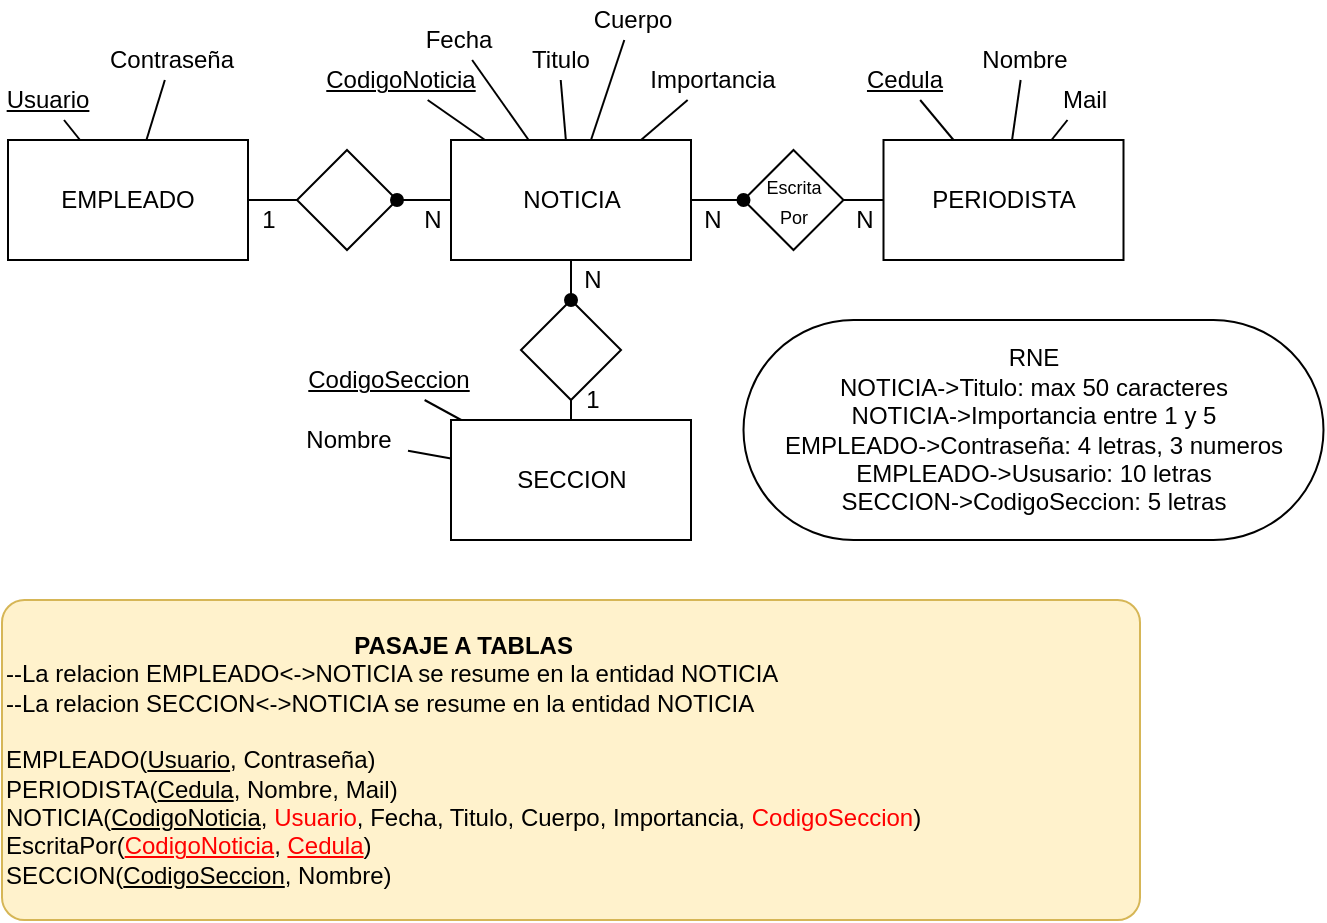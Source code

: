 <mxfile version="15.5.0" type="device"><diagram id="pttx1c3ublRSdydFh0Vf" name="Page-1"><mxGraphModel dx="647" dy="579" grid="1" gridSize="10" guides="1" tooltips="1" connect="1" arrows="1" fold="1" page="1" pageScale="1" pageWidth="827" pageHeight="1169" math="0" shadow="0"><root><mxCell id="0aVJH4nmEEroSEqk81xD-0"/><mxCell id="0aVJH4nmEEroSEqk81xD-1" parent="0aVJH4nmEEroSEqk81xD-0"/><mxCell id="0ZE4XkVOHB6mb273xSg6-0" value="&lt;font style=&quot;font-size: 9px&quot;&gt;Escrita&lt;br&gt;Por&lt;/font&gt;" style="rhombus;whiteSpace=wrap;html=1;" parent="0aVJH4nmEEroSEqk81xD-1" vertex="1"><mxGeometry x="430.75" y="105" width="50" height="50" as="geometry"/></mxCell><mxCell id="0ZE4XkVOHB6mb273xSg6-1" value="" style="rhombus;whiteSpace=wrap;html=1;strokeWidth=1;" parent="0aVJH4nmEEroSEqk81xD-1" vertex="1"><mxGeometry x="207.5" y="105" width="50" height="50" as="geometry"/></mxCell><mxCell id="0ZE4XkVOHB6mb273xSg6-2" value="" style="rhombus;whiteSpace=wrap;html=1;" parent="0aVJH4nmEEroSEqk81xD-1" vertex="1"><mxGeometry x="319.5" y="180" width="50" height="50" as="geometry"/></mxCell><mxCell id="0ZE4XkVOHB6mb273xSg6-3" style="rounded=0;orthogonalLoop=1;jettySize=auto;html=1;endArrow=none;endFill=0;" parent="0aVJH4nmEEroSEqk81xD-1" source="0ZE4XkVOHB6mb273xSg6-5" target="0ZE4XkVOHB6mb273xSg6-7" edge="1"><mxGeometry relative="1" as="geometry"/></mxCell><mxCell id="0ZE4XkVOHB6mb273xSg6-4" style="rounded=0;orthogonalLoop=1;jettySize=auto;html=1;endArrow=none;endFill=0;" parent="0aVJH4nmEEroSEqk81xD-1" source="0ZE4XkVOHB6mb273xSg6-5" target="0ZE4XkVOHB6mb273xSg6-8" edge="1"><mxGeometry relative="1" as="geometry"/></mxCell><mxCell id="0ZE4XkVOHB6mb273xSg6-5" value="NOTICIA" style="rounded=0;whiteSpace=wrap;html=1;" parent="0aVJH4nmEEroSEqk81xD-1" vertex="1"><mxGeometry x="284.5" y="100" width="120" height="60" as="geometry"/></mxCell><mxCell id="0ZE4XkVOHB6mb273xSg6-6" value="PERIODISTA" style="rounded=0;whiteSpace=wrap;html=1;" parent="0aVJH4nmEEroSEqk81xD-1" vertex="1"><mxGeometry x="500.75" y="100" width="120" height="60" as="geometry"/></mxCell><mxCell id="0ZE4XkVOHB6mb273xSg6-7" value="CodigoNoticia" style="text;html=1;align=center;verticalAlign=middle;resizable=0;points=[];autosize=1;strokeColor=none;fontStyle=4" parent="0aVJH4nmEEroSEqk81xD-1" vertex="1"><mxGeometry x="213.5" y="60" width="90" height="20" as="geometry"/></mxCell><mxCell id="0ZE4XkVOHB6mb273xSg6-8" value="Fecha" style="text;html=1;align=center;verticalAlign=middle;resizable=0;points=[];autosize=1;strokeColor=none;" parent="0aVJH4nmEEroSEqk81xD-1" vertex="1"><mxGeometry x="263" y="40" width="50" height="20" as="geometry"/></mxCell><mxCell id="0ZE4XkVOHB6mb273xSg6-9" style="rounded=0;orthogonalLoop=1;jettySize=auto;html=1;endArrow=none;endFill=0;" parent="0aVJH4nmEEroSEqk81xD-1" source="0ZE4XkVOHB6mb273xSg6-10" target="0ZE4XkVOHB6mb273xSg6-5" edge="1"><mxGeometry relative="1" as="geometry"/></mxCell><mxCell id="0ZE4XkVOHB6mb273xSg6-10" value="Titulo" style="text;html=1;align=center;verticalAlign=middle;resizable=0;points=[];autosize=1;strokeColor=none;" parent="0aVJH4nmEEroSEqk81xD-1" vertex="1"><mxGeometry x="313.5" y="50" width="50" height="20" as="geometry"/></mxCell><mxCell id="0ZE4XkVOHB6mb273xSg6-11" style="edgeStyle=orthogonalEdgeStyle;rounded=0;orthogonalLoop=1;jettySize=auto;html=1;endArrow=none;endFill=0;startArrow=oval;startFill=1;" parent="0aVJH4nmEEroSEqk81xD-1" source="0ZE4XkVOHB6mb273xSg6-0" target="0ZE4XkVOHB6mb273xSg6-5" edge="1"><mxGeometry relative="1" as="geometry"/></mxCell><mxCell id="0ZE4XkVOHB6mb273xSg6-12" style="edgeStyle=orthogonalEdgeStyle;rounded=0;orthogonalLoop=1;jettySize=auto;html=1;endArrow=none;endFill=0;" parent="0aVJH4nmEEroSEqk81xD-1" source="0ZE4XkVOHB6mb273xSg6-0" target="0ZE4XkVOHB6mb273xSg6-6" edge="1"><mxGeometry relative="1" as="geometry"/></mxCell><mxCell id="0ZE4XkVOHB6mb273xSg6-13" value="N" style="text;html=1;align=center;verticalAlign=middle;resizable=0;points=[];autosize=1;strokeColor=none;" parent="0aVJH4nmEEroSEqk81xD-1" vertex="1"><mxGeometry x="404.5" y="130" width="20" height="20" as="geometry"/></mxCell><mxCell id="0ZE4XkVOHB6mb273xSg6-14" value="N" style="text;html=1;align=center;verticalAlign=middle;resizable=0;points=[];autosize=1;strokeColor=none;" parent="0aVJH4nmEEroSEqk81xD-1" vertex="1"><mxGeometry x="480.75" y="130" width="20" height="20" as="geometry"/></mxCell><mxCell id="0ZE4XkVOHB6mb273xSg6-22" style="edgeStyle=none;rounded=0;orthogonalLoop=1;jettySize=auto;html=1;endArrow=none;endFill=0;" parent="0aVJH4nmEEroSEqk81xD-1" source="0ZE4XkVOHB6mb273xSg6-23" target="0ZE4XkVOHB6mb273xSg6-6" edge="1"><mxGeometry relative="1" as="geometry"/></mxCell><mxCell id="0ZE4XkVOHB6mb273xSg6-23" value="Cedula" style="text;html=1;align=center;verticalAlign=middle;resizable=0;points=[];autosize=1;strokeColor=none;fontStyle=4" parent="0aVJH4nmEEroSEqk81xD-1" vertex="1"><mxGeometry x="480.75" y="60" width="60" height="20" as="geometry"/></mxCell><mxCell id="0ZE4XkVOHB6mb273xSg6-24" style="edgeStyle=none;rounded=0;orthogonalLoop=1;jettySize=auto;html=1;endArrow=none;endFill=0;" parent="0aVJH4nmEEroSEqk81xD-1" source="0ZE4XkVOHB6mb273xSg6-25" target="0ZE4XkVOHB6mb273xSg6-6" edge="1"><mxGeometry relative="1" as="geometry"/></mxCell><mxCell id="0ZE4XkVOHB6mb273xSg6-25" value="Nombre" style="text;html=1;align=center;verticalAlign=middle;resizable=0;points=[];autosize=1;strokeColor=none;" parent="0aVJH4nmEEroSEqk81xD-1" vertex="1"><mxGeometry x="540.75" y="50" width="60" height="20" as="geometry"/></mxCell><mxCell id="0ZE4XkVOHB6mb273xSg6-26" style="edgeStyle=none;rounded=0;orthogonalLoop=1;jettySize=auto;html=1;endArrow=none;endFill=0;" parent="0aVJH4nmEEroSEqk81xD-1" source="0ZE4XkVOHB6mb273xSg6-27" target="0ZE4XkVOHB6mb273xSg6-6" edge="1"><mxGeometry relative="1" as="geometry"/></mxCell><mxCell id="0ZE4XkVOHB6mb273xSg6-27" value="Mail" style="text;html=1;align=center;verticalAlign=middle;resizable=0;points=[];autosize=1;strokeColor=none;" parent="0aVJH4nmEEroSEqk81xD-1" vertex="1"><mxGeometry x="580.75" y="70" width="40" height="20" as="geometry"/></mxCell><mxCell id="0ZE4XkVOHB6mb273xSg6-28" value="SECCION" style="rounded=0;whiteSpace=wrap;html=1;" parent="0aVJH4nmEEroSEqk81xD-1" vertex="1"><mxGeometry x="284.5" y="240" width="120" height="60" as="geometry"/></mxCell><mxCell id="0ZE4XkVOHB6mb273xSg6-29" style="edgeStyle=none;rounded=0;orthogonalLoop=1;jettySize=auto;html=1;endArrow=none;endFill=0;" parent="0aVJH4nmEEroSEqk81xD-1" source="0ZE4XkVOHB6mb273xSg6-30" target="0ZE4XkVOHB6mb273xSg6-28" edge="1"><mxGeometry relative="1" as="geometry"><mxPoint x="-5.5" y="150" as="sourcePoint"/></mxGeometry></mxCell><mxCell id="0ZE4XkVOHB6mb273xSg6-30" value="CodigoSeccion" style="text;html=1;align=center;verticalAlign=middle;resizable=0;points=[];autosize=1;strokeColor=none;fontStyle=4" parent="0aVJH4nmEEroSEqk81xD-1" vertex="1"><mxGeometry x="203" y="210" width="100" height="20" as="geometry"/></mxCell><mxCell id="0ZE4XkVOHB6mb273xSg6-31" style="edgeStyle=none;rounded=0;orthogonalLoop=1;jettySize=auto;html=1;endArrow=none;endFill=0;" parent="0aVJH4nmEEroSEqk81xD-1" source="0ZE4XkVOHB6mb273xSg6-32" target="0ZE4XkVOHB6mb273xSg6-28" edge="1"><mxGeometry relative="1" as="geometry"/></mxCell><mxCell id="0ZE4XkVOHB6mb273xSg6-32" value="Nombre" style="text;html=1;align=center;verticalAlign=middle;resizable=0;points=[];autosize=1;strokeColor=none;" parent="0aVJH4nmEEroSEqk81xD-1" vertex="1"><mxGeometry x="203" y="240" width="60" height="20" as="geometry"/></mxCell><mxCell id="0ZE4XkVOHB6mb273xSg6-33" style="edgeStyle=orthogonalEdgeStyle;rounded=0;orthogonalLoop=1;jettySize=auto;html=1;endArrow=none;endFill=0;" parent="0aVJH4nmEEroSEqk81xD-1" source="0ZE4XkVOHB6mb273xSg6-2" target="0ZE4XkVOHB6mb273xSg6-28" edge="1"><mxGeometry relative="1" as="geometry"><mxPoint x="113.5" y="255" as="targetPoint"/><Array as="points"><mxPoint x="344.5" y="230"/><mxPoint x="344.5" y="230"/></Array></mxGeometry></mxCell><mxCell id="0ZE4XkVOHB6mb273xSg6-34" style="edgeStyle=orthogonalEdgeStyle;rounded=0;orthogonalLoop=1;jettySize=auto;html=1;endArrow=none;endFill=0;startArrow=oval;startFill=1;" parent="0aVJH4nmEEroSEqk81xD-1" source="0ZE4XkVOHB6mb273xSg6-2" target="0ZE4XkVOHB6mb273xSg6-5" edge="1"><mxGeometry relative="1" as="geometry"><mxPoint x="214.5" y="260" as="targetPoint"/></mxGeometry></mxCell><mxCell id="0ZE4XkVOHB6mb273xSg6-35" value="N" style="text;html=1;align=center;verticalAlign=middle;resizable=0;points=[];autosize=1;strokeColor=none;" parent="0aVJH4nmEEroSEqk81xD-1" vertex="1"><mxGeometry x="344.5" y="160" width="20" height="20" as="geometry"/></mxCell><mxCell id="0ZE4XkVOHB6mb273xSg6-36" value="1" style="text;html=1;align=center;verticalAlign=middle;resizable=0;points=[];autosize=1;strokeColor=none;" parent="0aVJH4nmEEroSEqk81xD-1" vertex="1"><mxGeometry x="344.5" y="220" width="20" height="20" as="geometry"/></mxCell><mxCell id="0ZE4XkVOHB6mb273xSg6-37" value="EMPLEADO" style="rounded=0;whiteSpace=wrap;html=1;" parent="0aVJH4nmEEroSEqk81xD-1" vertex="1"><mxGeometry x="63" y="100" width="120" height="60" as="geometry"/></mxCell><mxCell id="0ZE4XkVOHB6mb273xSg6-38" style="edgeStyle=none;rounded=0;orthogonalLoop=1;jettySize=auto;html=1;endArrow=none;endFill=0;" parent="0aVJH4nmEEroSEqk81xD-1" source="0ZE4XkVOHB6mb273xSg6-39" target="0ZE4XkVOHB6mb273xSg6-37" edge="1"><mxGeometry relative="1" as="geometry"/></mxCell><mxCell id="0ZE4XkVOHB6mb273xSg6-39" value="Contraseña" style="text;html=1;strokeColor=none;fillColor=none;align=center;verticalAlign=middle;whiteSpace=wrap;rounded=0;" parent="0aVJH4nmEEroSEqk81xD-1" vertex="1"><mxGeometry x="124.5" y="50" width="40" height="20" as="geometry"/></mxCell><mxCell id="0ZE4XkVOHB6mb273xSg6-40" style="edgeStyle=none;rounded=0;orthogonalLoop=1;jettySize=auto;html=1;endArrow=none;endFill=0;" parent="0aVJH4nmEEroSEqk81xD-1" source="0ZE4XkVOHB6mb273xSg6-41" target="0ZE4XkVOHB6mb273xSg6-37" edge="1"><mxGeometry relative="1" as="geometry"/></mxCell><mxCell id="0ZE4XkVOHB6mb273xSg6-41" value="Usuario" style="text;html=1;strokeColor=none;fillColor=none;align=center;verticalAlign=middle;whiteSpace=wrap;rounded=0;fontStyle=4" parent="0aVJH4nmEEroSEqk81xD-1" vertex="1"><mxGeometry x="63" y="70" width="40" height="20" as="geometry"/></mxCell><mxCell id="0ZE4XkVOHB6mb273xSg6-42" style="edgeStyle=orthogonalEdgeStyle;rounded=0;orthogonalLoop=1;jettySize=auto;html=1;endArrow=none;endFill=0;" parent="0aVJH4nmEEroSEqk81xD-1" source="0ZE4XkVOHB6mb273xSg6-1" target="0ZE4XkVOHB6mb273xSg6-37" edge="1"><mxGeometry relative="1" as="geometry"><mxPoint x="176.5" y="130" as="targetPoint"/></mxGeometry></mxCell><mxCell id="0ZE4XkVOHB6mb273xSg6-43" style="edgeStyle=orthogonalEdgeStyle;rounded=0;orthogonalLoop=1;jettySize=auto;html=1;endArrow=none;endFill=0;startArrow=oval;startFill=1;" parent="0aVJH4nmEEroSEqk81xD-1" source="0ZE4XkVOHB6mb273xSg6-1" target="0ZE4XkVOHB6mb273xSg6-5" edge="1"><mxGeometry relative="1" as="geometry"><mxPoint x="260.5" y="130" as="targetPoint"/></mxGeometry></mxCell><mxCell id="0ZE4XkVOHB6mb273xSg6-44" value="N" style="text;html=1;align=center;verticalAlign=middle;resizable=0;points=[];autosize=1;strokeColor=none;" parent="0aVJH4nmEEroSEqk81xD-1" vertex="1"><mxGeometry x="264.5" y="130" width="20" height="20" as="geometry"/></mxCell><mxCell id="0ZE4XkVOHB6mb273xSg6-45" value="1" style="text;html=1;align=center;verticalAlign=middle;resizable=0;points=[];autosize=1;strokeColor=none;" parent="0aVJH4nmEEroSEqk81xD-1" vertex="1"><mxGeometry x="183" y="130" width="20" height="20" as="geometry"/></mxCell><mxCell id="0ZE4XkVOHB6mb273xSg6-46" value="&lt;div align=&quot;center&quot;&gt;&lt;b&gt;PASAJE A TABLAS&lt;/b&gt;&lt;/div&gt;&lt;div align=&quot;left&quot;&gt;--La relacion EMPLEADO&amp;lt;-&amp;gt;NOTICIA se resume en la entidad NOTICIA&lt;/div&gt;&lt;div align=&quot;left&quot;&gt;--La relacion SECCION&amp;lt;-&amp;gt;NOTICIA se resume en la entidad NOTICIA&lt;/div&gt;&lt;div align=&quot;left&quot;&gt;&lt;br&gt;&lt;/div&gt;&lt;div align=&quot;left&quot;&gt;EMPLEADO(&lt;u&gt;Usuario&lt;/u&gt;, Contraseña)&lt;/div&gt;&lt;div align=&quot;left&quot;&gt;PERIODISTA(&lt;u&gt;Cedula&lt;/u&gt;, Nombre, Mail)&lt;br&gt;&lt;/div&gt;&lt;div align=&quot;left&quot;&gt;NOTICIA(&lt;u&gt;CodigoNoticia&lt;/u&gt;, &lt;font color=&quot;#FF0000&quot;&gt;Usuario&lt;/font&gt;, Fecha, Titulo, Cuerpo, Importancia, &lt;font color=&quot;#ff0000&quot;&gt;CodigoSeccion&lt;/font&gt;)&lt;/div&gt;&lt;div align=&quot;left&quot;&gt;EscritaPor(&lt;font color=&quot;#FF0000&quot;&gt;&lt;u&gt;CodigoNoticia&lt;/u&gt;&lt;/font&gt;, &lt;font color=&quot;#FF0000&quot;&gt;&lt;u&gt;Cedula&lt;/u&gt;&lt;/font&gt;)&lt;br&gt;&lt;/div&gt;&lt;div align=&quot;left&quot;&gt;SECCION(&lt;u&gt;CodigoSeccion&lt;/u&gt;, Nombre)&lt;/div&gt;" style="rounded=1;whiteSpace=wrap;html=1;align=left;fillColor=#fff2cc;strokeColor=#d6b656;arcSize=7;" parent="0aVJH4nmEEroSEqk81xD-1" vertex="1"><mxGeometry x="60" y="330" width="569" height="160" as="geometry"/></mxCell><mxCell id="0ZE4XkVOHB6mb273xSg6-47" value="RNE&lt;br&gt;&lt;div&gt;NOTICIA-&amp;gt;Titulo: max 50 caracteres&lt;/div&gt;&lt;div&gt;NOTICIA-&amp;gt;Importancia entre 1 y 5&lt;br&gt;&lt;/div&gt;EMPLEADO-&amp;gt;Contraseña: 4 letras, 3 numeros&lt;br&gt;&lt;div&gt;EMPLEADO-&amp;gt;Ususario: 10 letras&lt;/div&gt;&lt;div&gt;SECCION-&amp;gt;CodigoSeccion: 5 letras&lt;/div&gt;" style="rounded=1;whiteSpace=wrap;html=1;arcSize=50;" parent="0aVJH4nmEEroSEqk81xD-1" vertex="1"><mxGeometry x="430.75" y="190" width="290" height="110" as="geometry"/></mxCell><mxCell id="0ZE4XkVOHB6mb273xSg6-48" style="edgeStyle=none;rounded=0;orthogonalLoop=1;jettySize=auto;html=1;startArrow=none;startFill=0;endArrow=none;endFill=0;" parent="0aVJH4nmEEroSEqk81xD-1" source="0ZE4XkVOHB6mb273xSg6-49" target="0ZE4XkVOHB6mb273xSg6-5" edge="1"><mxGeometry relative="1" as="geometry"/></mxCell><mxCell id="0ZE4XkVOHB6mb273xSg6-49" value="Cuerpo" style="text;html=1;align=center;verticalAlign=middle;resizable=0;points=[];autosize=1;strokeColor=none;" parent="0aVJH4nmEEroSEqk81xD-1" vertex="1"><mxGeometry x="344.5" y="30" width="60" height="20" as="geometry"/></mxCell><mxCell id="0ZE4XkVOHB6mb273xSg6-50" style="edgeStyle=none;rounded=0;orthogonalLoop=1;jettySize=auto;html=1;startArrow=none;startFill=0;endArrow=none;endFill=0;" parent="0aVJH4nmEEroSEqk81xD-1" source="0ZE4XkVOHB6mb273xSg6-51" target="0ZE4XkVOHB6mb273xSg6-5" edge="1"><mxGeometry relative="1" as="geometry"/></mxCell><mxCell id="0ZE4XkVOHB6mb273xSg6-51" value="Importancia" style="text;html=1;align=center;verticalAlign=middle;resizable=0;points=[];autosize=1;strokeColor=none;" parent="0aVJH4nmEEroSEqk81xD-1" vertex="1"><mxGeometry x="374.5" y="60" width="80" height="20" as="geometry"/></mxCell></root></mxGraphModel></diagram></mxfile>